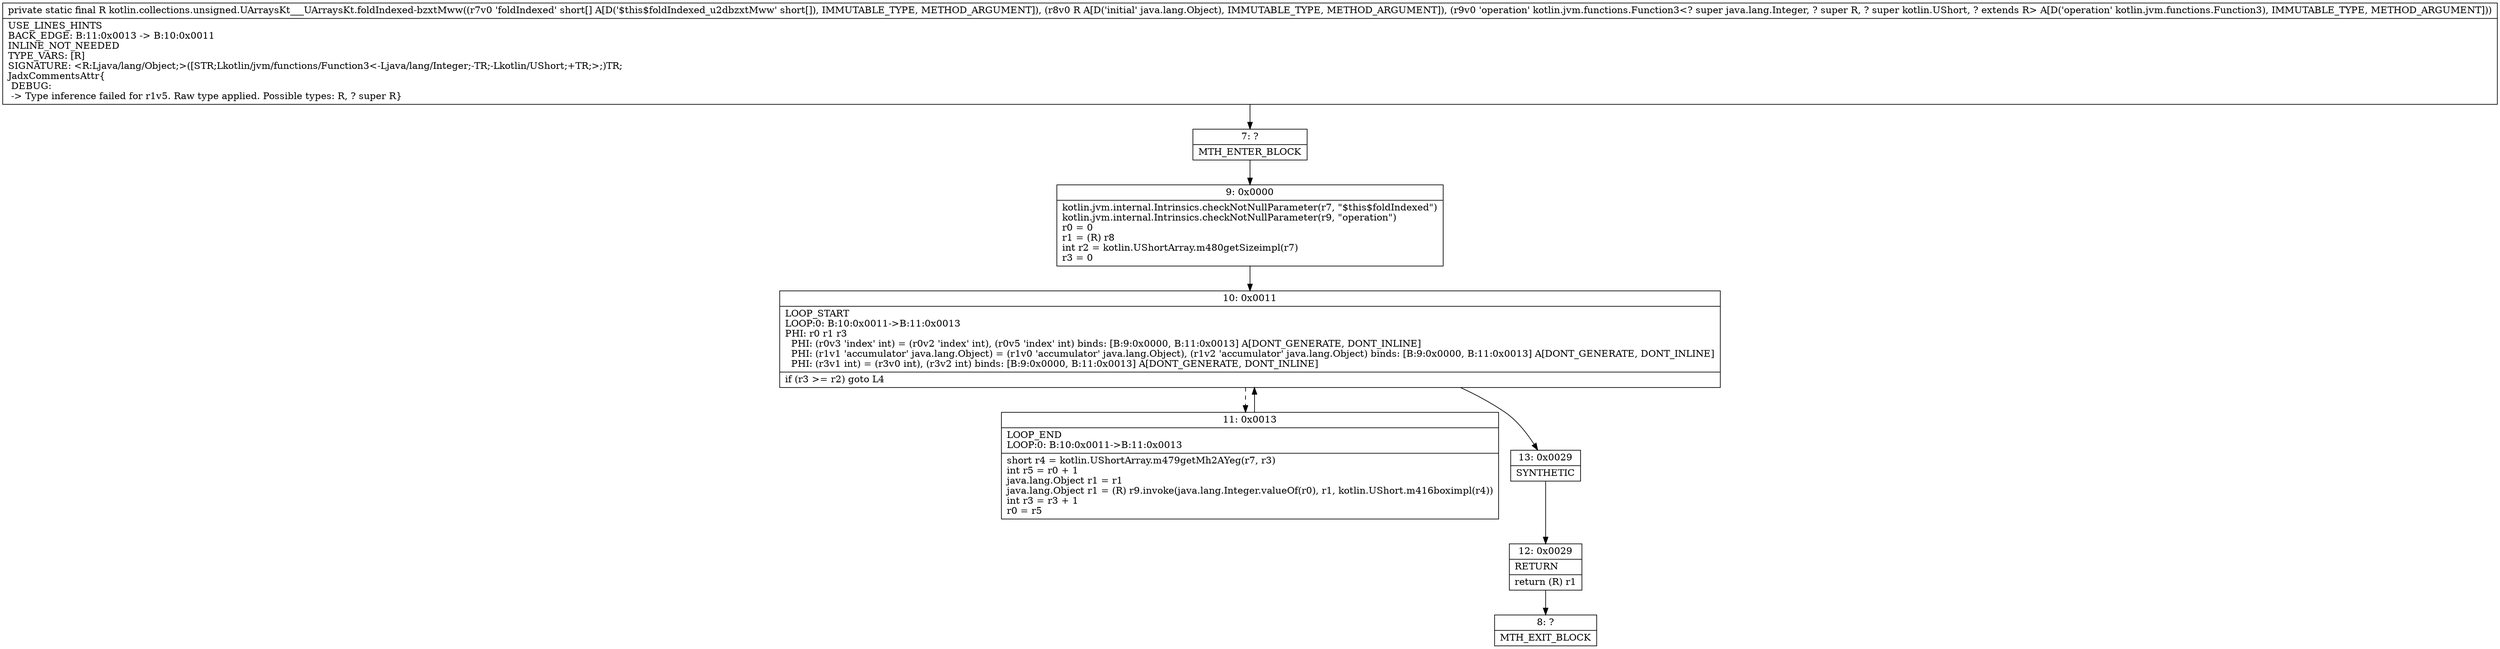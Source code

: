 digraph "CFG forkotlin.collections.unsigned.UArraysKt___UArraysKt.foldIndexed\-bzxtMww([SLjava\/lang\/Object;Lkotlin\/jvm\/functions\/Function3;)Ljava\/lang\/Object;" {
Node_7 [shape=record,label="{7\:\ ?|MTH_ENTER_BLOCK\l}"];
Node_9 [shape=record,label="{9\:\ 0x0000|kotlin.jvm.internal.Intrinsics.checkNotNullParameter(r7, \"$this$foldIndexed\")\lkotlin.jvm.internal.Intrinsics.checkNotNullParameter(r9, \"operation\")\lr0 = 0\lr1 = (R) r8\lint r2 = kotlin.UShortArray.m480getSizeimpl(r7)\lr3 = 0\l}"];
Node_10 [shape=record,label="{10\:\ 0x0011|LOOP_START\lLOOP:0: B:10:0x0011\-\>B:11:0x0013\lPHI: r0 r1 r3 \l  PHI: (r0v3 'index' int) = (r0v2 'index' int), (r0v5 'index' int) binds: [B:9:0x0000, B:11:0x0013] A[DONT_GENERATE, DONT_INLINE]\l  PHI: (r1v1 'accumulator' java.lang.Object) = (r1v0 'accumulator' java.lang.Object), (r1v2 'accumulator' java.lang.Object) binds: [B:9:0x0000, B:11:0x0013] A[DONT_GENERATE, DONT_INLINE]\l  PHI: (r3v1 int) = (r3v0 int), (r3v2 int) binds: [B:9:0x0000, B:11:0x0013] A[DONT_GENERATE, DONT_INLINE]\l|if (r3 \>= r2) goto L4\l}"];
Node_11 [shape=record,label="{11\:\ 0x0013|LOOP_END\lLOOP:0: B:10:0x0011\-\>B:11:0x0013\l|short r4 = kotlin.UShortArray.m479getMh2AYeg(r7, r3)\lint r5 = r0 + 1\ljava.lang.Object r1 = r1\ljava.lang.Object r1 = (R) r9.invoke(java.lang.Integer.valueOf(r0), r1, kotlin.UShort.m416boximpl(r4))\lint r3 = r3 + 1\lr0 = r5\l}"];
Node_13 [shape=record,label="{13\:\ 0x0029|SYNTHETIC\l}"];
Node_12 [shape=record,label="{12\:\ 0x0029|RETURN\l|return (R) r1\l}"];
Node_8 [shape=record,label="{8\:\ ?|MTH_EXIT_BLOCK\l}"];
MethodNode[shape=record,label="{private static final R kotlin.collections.unsigned.UArraysKt___UArraysKt.foldIndexed\-bzxtMww((r7v0 'foldIndexed' short[] A[D('$this$foldIndexed_u2dbzxtMww' short[]), IMMUTABLE_TYPE, METHOD_ARGUMENT]), (r8v0 R A[D('initial' java.lang.Object), IMMUTABLE_TYPE, METHOD_ARGUMENT]), (r9v0 'operation' kotlin.jvm.functions.Function3\<? super java.lang.Integer, ? super R, ? super kotlin.UShort, ? extends R\> A[D('operation' kotlin.jvm.functions.Function3), IMMUTABLE_TYPE, METHOD_ARGUMENT]))  | USE_LINES_HINTS\lBACK_EDGE: B:11:0x0013 \-\> B:10:0x0011\lINLINE_NOT_NEEDED\lTYPE_VARS: [R]\lSIGNATURE: \<R:Ljava\/lang\/Object;\>([STR;Lkotlin\/jvm\/functions\/Function3\<\-Ljava\/lang\/Integer;\-TR;\-Lkotlin\/UShort;+TR;\>;)TR;\lJadxCommentsAttr\{\l DEBUG: \l \-\> Type inference failed for r1v5. Raw type applied. Possible types: R, ? super R\}\l}"];
MethodNode -> Node_7;Node_7 -> Node_9;
Node_9 -> Node_10;
Node_10 -> Node_11[style=dashed];
Node_10 -> Node_13;
Node_11 -> Node_10;
Node_13 -> Node_12;
Node_12 -> Node_8;
}

